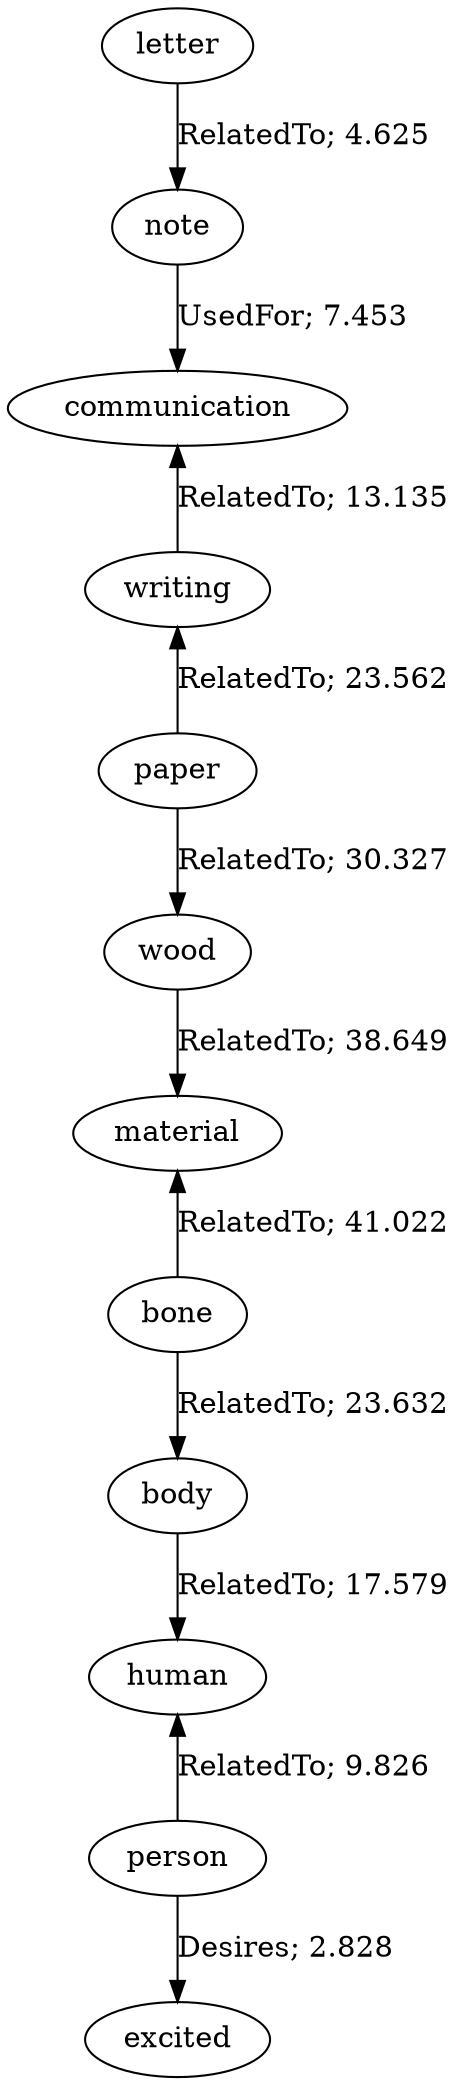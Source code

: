 // The path the concepts from "letter" to "excited".Path Length: 11; Weight Sum: 212.63870468924785; Average Weight: 19.330791335386166
digraph "5_a---letter-excited---PLen11_WSum212.639_WAvg19.331" {
	0 [label=letter]
	1 [label=note]
	2 [label=communication]
	3 [label=writing]
	4 [label=paper]
	5 [label=wood]
	6 [label=material]
	7 [label=bone]
	8 [label=body]
	9 [label=human]
	10 [label=person]
	11 [label=excited]
	0 -> 1 [label="RelatedTo; 4.625" dir=forward weight=4.625]
	1 -> 2 [label="UsedFor; 7.453" dir=forward weight=7.453]
	2 -> 3 [label="RelatedTo; 13.135" dir=back weight=13.135]
	3 -> 4 [label="RelatedTo; 23.562" dir=back weight=23.562]
	4 -> 5 [label="RelatedTo; 30.327" dir=forward weight=30.327]
	5 -> 6 [label="RelatedTo; 38.649" dir=forward weight=38.649]
	6 -> 7 [label="RelatedTo; 41.022" dir=back weight=41.022]
	7 -> 8 [label="RelatedTo; 23.632" dir=forward weight=23.632]
	8 -> 9 [label="RelatedTo; 17.579" dir=forward weight=17.579]
	9 -> 10 [label="RelatedTo; 9.826" dir=back weight=9.826]
	10 -> 11 [label="Desires; 2.828" dir=forward weight=2.828]
}
